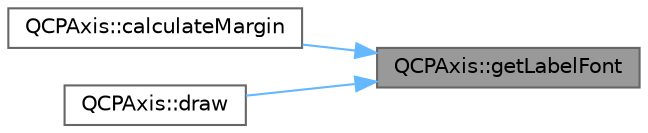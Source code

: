 digraph "QCPAxis::getLabelFont"
{
 // LATEX_PDF_SIZE
  bgcolor="transparent";
  edge [fontname=Helvetica,fontsize=10,labelfontname=Helvetica,labelfontsize=10];
  node [fontname=Helvetica,fontsize=10,shape=box,height=0.2,width=0.4];
  rankdir="RL";
  Node1 [label="QCPAxis::getLabelFont",height=0.2,width=0.4,color="gray40", fillcolor="grey60", style="filled", fontcolor="black",tooltip=" "];
  Node1 -> Node2 [dir="back",color="steelblue1",style="solid"];
  Node2 [label="QCPAxis::calculateMargin",height=0.2,width=0.4,color="grey40", fillcolor="white", style="filled",URL="$class_q_c_p_axis.html#a47bdb0a55de6759489ee47665199aebb",tooltip=" "];
  Node1 -> Node3 [dir="back",color="steelblue1",style="solid"];
  Node3 [label="QCPAxis::draw",height=0.2,width=0.4,color="grey40", fillcolor="white", style="filled",URL="$class_q_c_p_axis.html#ac15ebb4225ca5212d8e5fffae481bc9b",tooltip=" "];
}
